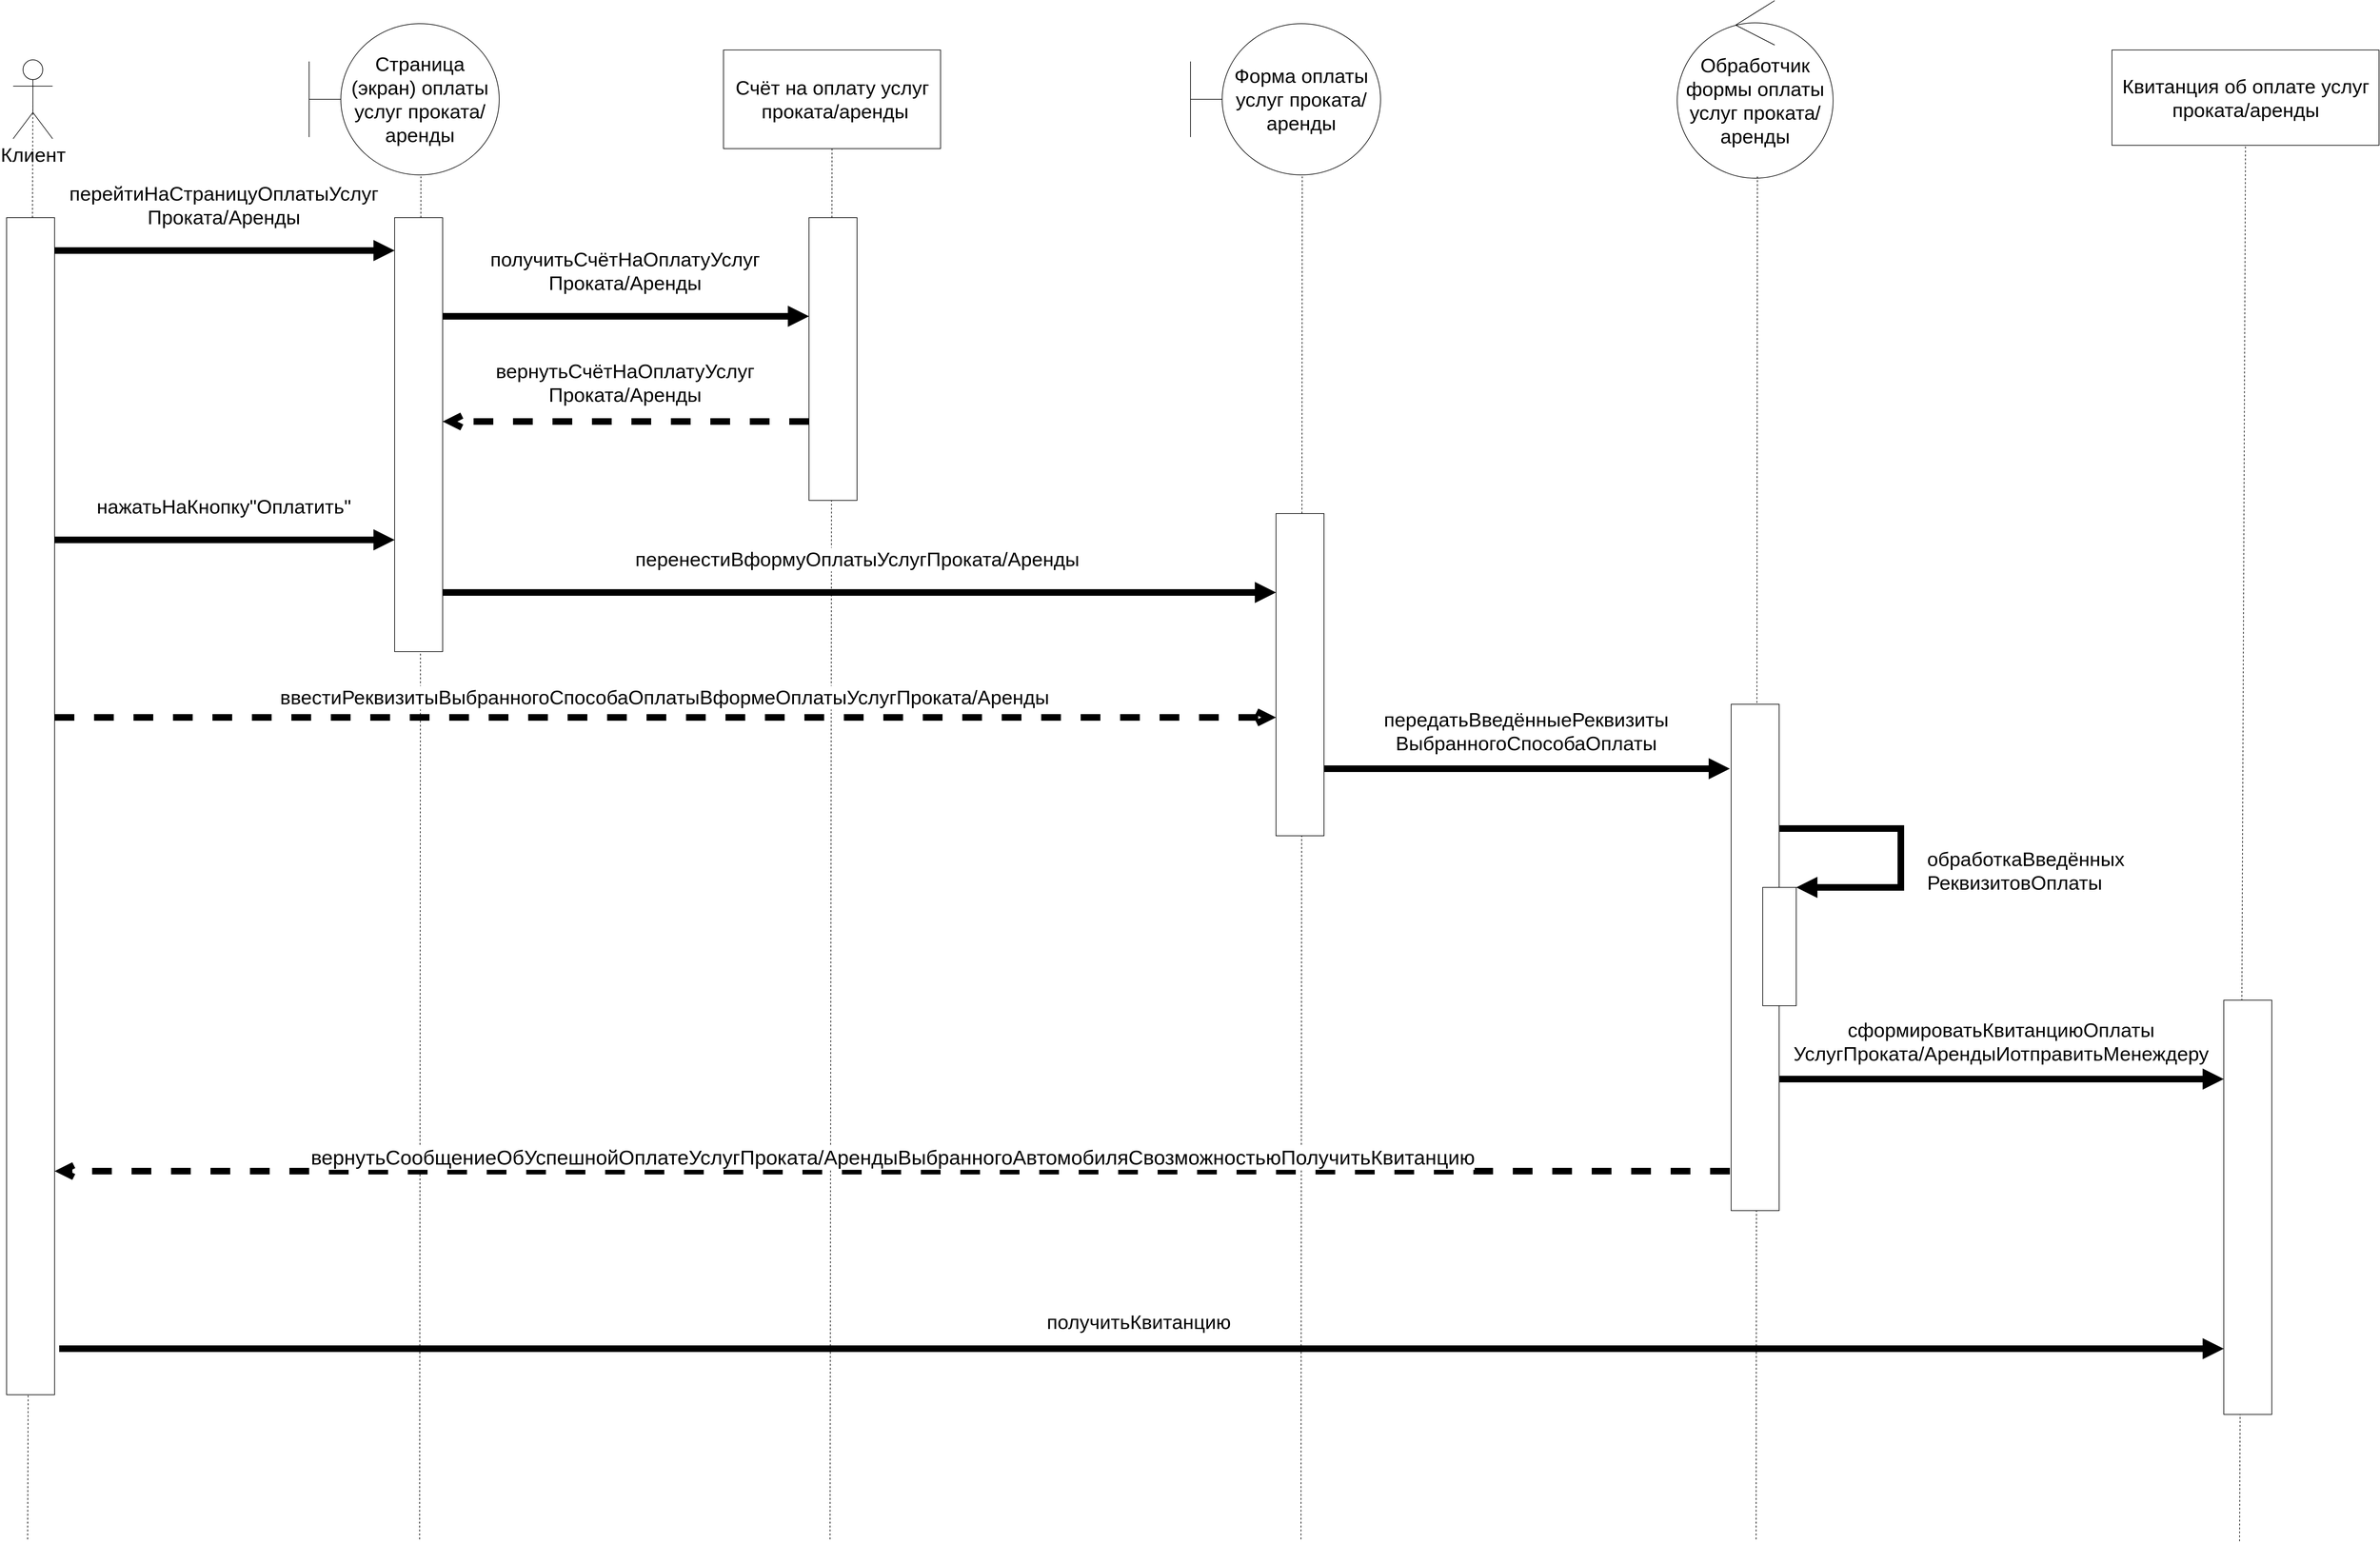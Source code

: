 <mxfile version="11.3.0" type="device" pages="1"><diagram id="YKJ2WIXD7uTsL2PEnkBe" name="Страница 1"><mxGraphModel dx="4340" dy="3719" grid="1" gridSize="10" guides="1" tooltips="1" connect="1" arrows="1" fold="1" page="1" pageScale="1" pageWidth="827" pageHeight="1169" math="0" shadow="0"><root><mxCell id="0"/><mxCell id="1" parent="0"/><mxCell id="HU_rjzn8I5mAraxwFUHF-22" value="" style="endArrow=none;dashed=1;html=1;entryX=0.588;entryY=1.01;entryDx=0;entryDy=0;entryPerimeter=0;" edge="1" target="HU_rjzn8I5mAraxwFUHF-20" parent="1"><mxGeometry width="50" height="50" relative="1" as="geometry"><mxPoint x="2028" y="2240" as="sourcePoint"/><mxPoint x="2050" y="250" as="targetPoint"/></mxGeometry></mxCell><mxCell id="HU_rjzn8I5mAraxwFUHF-1" value="&lt;font style=&quot;font-size: 30px&quot;&gt;Клиент&lt;/font&gt;" style="shape=umlActor;verticalLabelPosition=bottom;labelBackgroundColor=#ffffff;verticalAlign=top;html=1;" vertex="1" parent="1"><mxGeometry x="70" y="-10" width="60" height="120" as="geometry"/></mxCell><mxCell id="HU_rjzn8I5mAraxwFUHF-2" value="" style="endArrow=none;dashed=1;html=1;entryX=0.5;entryY=0.5;entryDx=0;entryDy=0;entryPerimeter=0;" edge="1" parent="1" target="HU_rjzn8I5mAraxwFUHF-1"><mxGeometry width="50" height="50" relative="1" as="geometry"><mxPoint x="92" y="2240" as="sourcePoint"/><mxPoint x="100" y="230" as="targetPoint"/></mxGeometry></mxCell><mxCell id="HU_rjzn8I5mAraxwFUHF-3" value="&lt;font style=&quot;font-size: 30px&quot;&gt;Счёт на оплату услуг&lt;br&gt;&amp;nbsp;проката/аренды&lt;/font&gt;" style="html=1;" vertex="1" parent="1"><mxGeometry x="1150" y="-25" width="330" height="150" as="geometry"/></mxCell><mxCell id="HU_rjzn8I5mAraxwFUHF-4" value="&lt;span style=&quot;font-size: 30px&quot;&gt;Квитанция об оплате услуг &lt;br&gt;проката/аренды&lt;/span&gt;" style="html=1;" vertex="1" parent="1"><mxGeometry x="3261" y="-25" width="406" height="145" as="geometry"/></mxCell><mxCell id="HU_rjzn8I5mAraxwFUHF-5" value="&lt;font style=&quot;font-size: 30px&quot;&gt;Страница (экран) оплаты услуг проката/аренды&lt;/font&gt;" style="shape=umlBoundary;whiteSpace=wrap;html=1;" vertex="1" parent="1"><mxGeometry x="520" y="-65" width="289" height="230" as="geometry"/></mxCell><mxCell id="HU_rjzn8I5mAraxwFUHF-6" value="" style="endArrow=none;dashed=1;html=1;entryX=0.588;entryY=1.01;entryDx=0;entryDy=0;entryPerimeter=0;" edge="1" parent="1" target="HU_rjzn8I5mAraxwFUHF-5"><mxGeometry width="50" height="50" relative="1" as="geometry"><mxPoint x="688" y="2240" as="sourcePoint"/><mxPoint x="710" y="250" as="targetPoint"/></mxGeometry></mxCell><mxCell id="HU_rjzn8I5mAraxwFUHF-7" value="" style="endArrow=none;dashed=1;html=1;entryX=0.5;entryY=1;entryDx=0;entryDy=0;" edge="1" parent="1" target="HU_rjzn8I5mAraxwFUHF-3"><mxGeometry width="50" height="50" relative="1" as="geometry"><mxPoint x="1312" y="2240" as="sourcePoint"/><mxPoint x="1310" y="260" as="targetPoint"/></mxGeometry></mxCell><mxCell id="HU_rjzn8I5mAraxwFUHF-8" value="" style="endArrow=none;dashed=1;html=1;entryX=0.5;entryY=1;entryDx=0;entryDy=0;" edge="1" parent="1" target="HU_rjzn8I5mAraxwFUHF-4"><mxGeometry width="50" height="50" relative="1" as="geometry"><mxPoint x="3455" y="2242.857" as="sourcePoint"/><mxPoint x="3471" y="310" as="targetPoint"/></mxGeometry></mxCell><mxCell id="HU_rjzn8I5mAraxwFUHF-9" value="" style="html=1;points=[];perimeter=orthogonalPerimeter;" vertex="1" parent="1"><mxGeometry x="60" y="230" width="73" height="1790" as="geometry"/></mxCell><mxCell id="HU_rjzn8I5mAraxwFUHF-13" value="" style="html=1;points=[];perimeter=orthogonalPerimeter;" vertex="1" parent="1"><mxGeometry x="650" y="230" width="73" height="660" as="geometry"/></mxCell><mxCell id="HU_rjzn8I5mAraxwFUHF-14" value="" style="html=1;points=[];perimeter=orthogonalPerimeter;" vertex="1" parent="1"><mxGeometry x="1280" y="230" width="73" height="430" as="geometry"/></mxCell><mxCell id="HU_rjzn8I5mAraxwFUHF-15" value="" style="html=1;points=[];perimeter=orthogonalPerimeter;" vertex="1" parent="1"><mxGeometry x="3431" y="1420" width="73" height="630" as="geometry"/></mxCell><mxCell id="HU_rjzn8I5mAraxwFUHF-16" value="&lt;font style=&quot;font-size: 30px&quot;&gt;перейтиНаСтраницуОплатыУслуг&lt;br&gt;Проката/Аренды&lt;/font&gt;" style="html=1;verticalAlign=bottom;endArrow=block;strokeWidth=10;" edge="1" parent="1"><mxGeometry x="-0.006" y="30" width="80" relative="1" as="geometry"><mxPoint x="133" y="280" as="sourcePoint"/><mxPoint x="650" y="280" as="targetPoint"/><mxPoint as="offset"/></mxGeometry></mxCell><mxCell id="HU_rjzn8I5mAraxwFUHF-17" value="&lt;span style=&quot;font-size: 30px&quot;&gt;получитьСчётНаОплатуУслуг&lt;br&gt;Проката/Аренды&lt;/span&gt;" style="html=1;verticalAlign=bottom;endArrow=block;strokeWidth=10;" edge="1" parent="1"><mxGeometry x="-0.006" y="30" width="80" relative="1" as="geometry"><mxPoint x="723" y="380" as="sourcePoint"/><mxPoint x="1280" y="380" as="targetPoint"/><mxPoint as="offset"/></mxGeometry></mxCell><mxCell id="HU_rjzn8I5mAraxwFUHF-18" value="&lt;font style=&quot;font-size: 30px&quot;&gt;вернутьСчётНаОплатуУслуг&lt;br&gt;Проката/Аренды&lt;/font&gt;" style="html=1;verticalAlign=bottom;endArrow=open;dashed=1;endSize=8;strokeWidth=10;" edge="1" parent="1"><mxGeometry x="0.005" y="-20" relative="1" as="geometry"><mxPoint x="1280" y="540" as="sourcePoint"/><mxPoint x="723" y="540" as="targetPoint"/><mxPoint as="offset"/></mxGeometry></mxCell><mxCell id="HU_rjzn8I5mAraxwFUHF-19" value="&lt;span style=&quot;font-size: 30px&quot;&gt;нажатьНаКнопку&quot;Оплатить&quot;&lt;/span&gt;" style="html=1;verticalAlign=bottom;endArrow=block;strokeWidth=10;" edge="1" parent="1"><mxGeometry x="-0.006" y="30" width="80" relative="1" as="geometry"><mxPoint x="133" y="720" as="sourcePoint"/><mxPoint x="650" y="720" as="targetPoint"/><mxPoint as="offset"/></mxGeometry></mxCell><mxCell id="HU_rjzn8I5mAraxwFUHF-20" value="&lt;span style=&quot;font-size: 30px&quot;&gt;Форма оплаты услуг проката/аренды&lt;/span&gt;" style="shape=umlBoundary;whiteSpace=wrap;html=1;" vertex="1" parent="1"><mxGeometry x="1860" y="-65" width="289" height="230" as="geometry"/></mxCell><mxCell id="HU_rjzn8I5mAraxwFUHF-21" value="" style="html=1;points=[];perimeter=orthogonalPerimeter;" vertex="1" parent="1"><mxGeometry x="1990" y="680" width="73" height="490" as="geometry"/></mxCell><mxCell id="HU_rjzn8I5mAraxwFUHF-23" value="&lt;font style=&quot;font-size: 30px&quot;&gt;Обработчик формы оплаты услуг проката/аренды&lt;/font&gt;" style="ellipse;shape=umlControl;whiteSpace=wrap;html=1;" vertex="1" parent="1"><mxGeometry x="2600" y="-100" width="237" height="270" as="geometry"/></mxCell><mxCell id="HU_rjzn8I5mAraxwFUHF-25" value="" style="endArrow=none;dashed=1;html=1;entryX=0.588;entryY=1.01;entryDx=0;entryDy=0;entryPerimeter=0;" edge="1" parent="1"><mxGeometry width="50" height="50" relative="1" as="geometry"><mxPoint x="2720" y="2240" as="sourcePoint"/><mxPoint x="2721.932" y="167.3" as="targetPoint"/></mxGeometry></mxCell><mxCell id="HU_rjzn8I5mAraxwFUHF-26" value="" style="html=1;points=[];perimeter=orthogonalPerimeter;" vertex="1" parent="1"><mxGeometry x="2682" y="970" width="73" height="770" as="geometry"/></mxCell><mxCell id="HU_rjzn8I5mAraxwFUHF-27" value="&lt;span style=&quot;font-size: 30px&quot;&gt;перенестиВформуОплатыУслугПроката/Аренды&lt;/span&gt;" style="html=1;verticalAlign=bottom;endArrow=block;strokeWidth=10;" edge="1" parent="1" target="HU_rjzn8I5mAraxwFUHF-21"><mxGeometry x="-0.006" y="30" width="80" relative="1" as="geometry"><mxPoint x="723" y="800" as="sourcePoint"/><mxPoint x="1240" y="800" as="targetPoint"/><mxPoint as="offset"/></mxGeometry></mxCell><mxCell id="HU_rjzn8I5mAraxwFUHF-28" value="&lt;font style=&quot;font-size: 30px&quot;&gt;ввестиРеквизитыВыбранногоСпособаОплатыВформеОплатыУслугПроката/Аренды&lt;/font&gt;" style="html=1;verticalAlign=bottom;endArrow=open;dashed=1;endSize=8;strokeWidth=10;" edge="1" parent="1" source="HU_rjzn8I5mAraxwFUHF-9" target="HU_rjzn8I5mAraxwFUHF-21"><mxGeometry x="0.86" y="800" relative="1" as="geometry"><mxPoint x="220" y="1100" as="sourcePoint"/><mxPoint x="460" y="1100" as="targetPoint"/><Array as="points"><mxPoint x="1860" y="990"/></Array><mxPoint x="-800" y="790" as="offset"/></mxGeometry></mxCell><mxCell id="HU_rjzn8I5mAraxwFUHF-32" value="&lt;font style=&quot;font-size: 30px&quot;&gt;передатьВведённыеРеквизиты&lt;br&gt;ВыбранногоСпособаОплаты&lt;/font&gt;" style="html=1;verticalAlign=bottom;endArrow=block;strokeWidth=10;" edge="1" parent="1" source="HU_rjzn8I5mAraxwFUHF-21"><mxGeometry x="-0.005" y="18" width="80" relative="1" as="geometry"><mxPoint x="2210" y="1070" as="sourcePoint"/><mxPoint x="2680" y="1068" as="targetPoint"/><mxPoint as="offset"/></mxGeometry></mxCell><mxCell id="HU_rjzn8I5mAraxwFUHF-33" value="" style="html=1;points=[];perimeter=orthogonalPerimeter;" vertex="1" parent="1"><mxGeometry x="2730" y="1248.5" width="51" height="180" as="geometry"/></mxCell><mxCell id="HU_rjzn8I5mAraxwFUHF-34" value="&lt;font style=&quot;font-size: 30px&quot;&gt;обработкаВведённых&lt;br&gt;РеквизитовОплаты&lt;/font&gt;" style="edgeStyle=orthogonalEdgeStyle;html=1;align=left;spacingLeft=2;endArrow=block;rounded=0;entryX=1;entryY=0;strokeWidth=10;" edge="1" target="HU_rjzn8I5mAraxwFUHF-33" parent="1"><mxGeometry x="-0.179" y="-33" relative="1" as="geometry"><mxPoint x="2755" y="1159" as="sourcePoint"/><Array as="points"><mxPoint x="2940" y="1159"/><mxPoint x="2940" y="1249"/></Array><mxPoint x="43" y="31" as="offset"/></mxGeometry></mxCell><mxCell id="HU_rjzn8I5mAraxwFUHF-35" value="&lt;span style=&quot;font-size: 30px&quot;&gt;сформироватьКвитанциюОплаты&lt;br&gt;УслугПроката/АрендыИотправитьМенеждеру&lt;/span&gt;" style="html=1;verticalAlign=bottom;endArrow=block;strokeWidth=10;" edge="1" parent="1" source="HU_rjzn8I5mAraxwFUHF-26" target="HU_rjzn8I5mAraxwFUHF-15"><mxGeometry x="-0.005" y="18" width="80" relative="1" as="geometry"><mxPoint x="2781" y="1520" as="sourcePoint"/><mxPoint x="3398" y="1520" as="targetPoint"/><Array as="points"><mxPoint x="3370" y="1540"/></Array><mxPoint as="offset"/></mxGeometry></mxCell><mxCell id="HU_rjzn8I5mAraxwFUHF-36" value="&lt;font style=&quot;font-size: 31px&quot;&gt;вернутьСообщениеОбУспешнойОплатеУслугПроката/АрендыВыбранногоАвтомобиляСвозможностьюПолучитьКвитанцию&lt;/font&gt;" style="html=1;verticalAlign=bottom;endArrow=open;dashed=1;endSize=8;strokeWidth=10;exitX=-0.027;exitY=0.922;exitDx=0;exitDy=0;exitPerimeter=0;" edge="1" parent="1" source="HU_rjzn8I5mAraxwFUHF-26" target="HU_rjzn8I5mAraxwFUHF-9"><mxGeometry relative="1" as="geometry"><mxPoint x="2010" y="1720" as="sourcePoint"/><mxPoint x="1930" y="1720" as="targetPoint"/></mxGeometry></mxCell><mxCell id="HU_rjzn8I5mAraxwFUHF-37" value="&lt;font style=&quot;font-size: 30px&quot;&gt;получитьКвитанцию&lt;/font&gt;" style="html=1;verticalAlign=bottom;endArrow=block;strokeWidth=10;exitX=1.096;exitY=0.876;exitDx=0;exitDy=0;exitPerimeter=0;" edge="1" parent="1"><mxGeometry x="-0.003" y="20" width="80" relative="1" as="geometry"><mxPoint x="140.008" y="1950.04" as="sourcePoint"/><mxPoint x="3431" y="1950.04" as="targetPoint"/><mxPoint as="offset"/></mxGeometry></mxCell></root></mxGraphModel></diagram></mxfile>